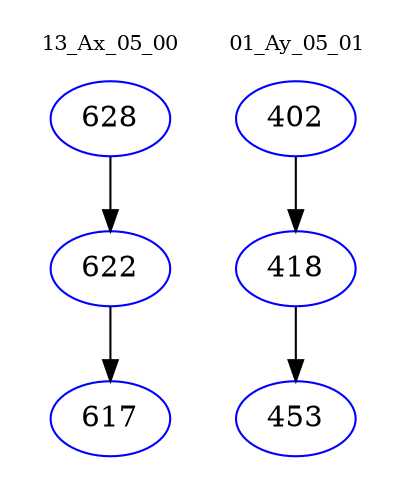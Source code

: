 digraph{
subgraph cluster_0 {
color = white
label = "13_Ax_05_00";
fontsize=10;
T0_628 [label="628", color="blue"]
T0_628 -> T0_622 [color="black"]
T0_622 [label="622", color="blue"]
T0_622 -> T0_617 [color="black"]
T0_617 [label="617", color="blue"]
}
subgraph cluster_1 {
color = white
label = "01_Ay_05_01";
fontsize=10;
T1_402 [label="402", color="blue"]
T1_402 -> T1_418 [color="black"]
T1_418 [label="418", color="blue"]
T1_418 -> T1_453 [color="black"]
T1_453 [label="453", color="blue"]
}
}
